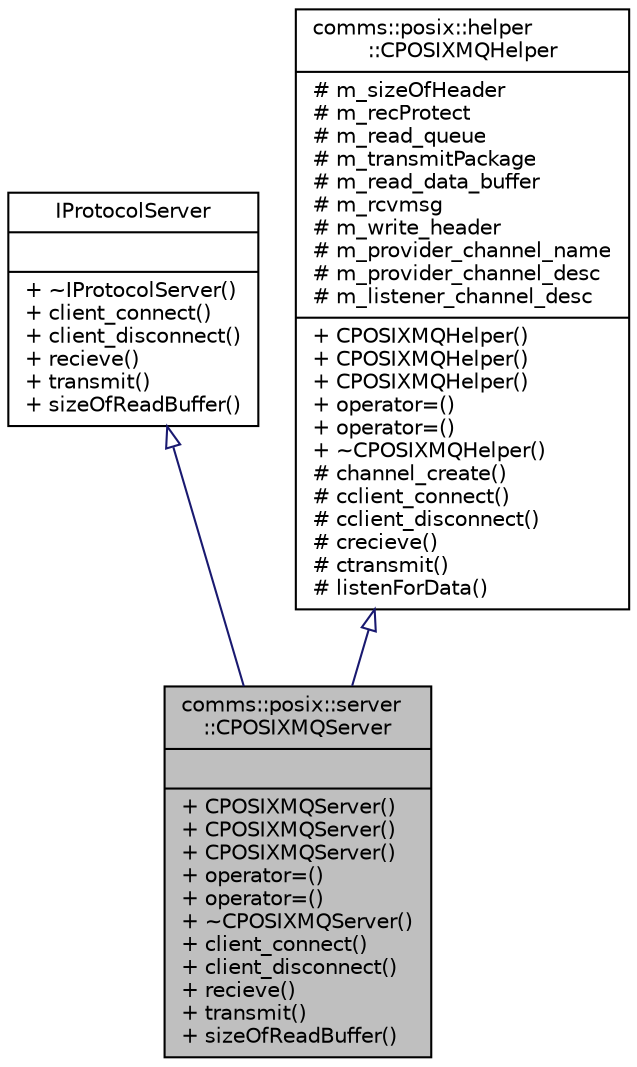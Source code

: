 digraph "comms::posix::server::CPOSIXMQServer"
{
 // LATEX_PDF_SIZE
  edge [fontname="Helvetica",fontsize="10",labelfontname="Helvetica",labelfontsize="10"];
  node [fontname="Helvetica",fontsize="10",shape=record];
  Node1 [label="{comms::posix::server\l::CPOSIXMQServer\n||+ CPOSIXMQServer()\l+ CPOSIXMQServer()\l+ CPOSIXMQServer()\l+ operator=()\l+ operator=()\l+ ~CPOSIXMQServer()\l+ client_connect()\l+ client_disconnect()\l+ recieve()\l+ transmit()\l+ sizeOfReadBuffer()\l}",height=0.2,width=0.4,color="black", fillcolor="grey75", style="filled", fontcolor="black",tooltip=" "];
  Node2 -> Node1 [dir="back",color="midnightblue",fontsize="10",style="solid",arrowtail="onormal",fontname="Helvetica"];
  Node2 [label="{IProtocolServer\n||+ ~IProtocolServer()\l+ client_connect()\l+ client_disconnect()\l+ recieve()\l+ transmit()\l+ sizeOfReadBuffer()\l}",height=0.2,width=0.4,color="black", fillcolor="white", style="filled",URL="$classIProtocolServer.html",tooltip=" "];
  Node3 -> Node1 [dir="back",color="midnightblue",fontsize="10",style="solid",arrowtail="onormal",fontname="Helvetica"];
  Node3 [label="{comms::posix::helper\l::CPOSIXMQHelper\n|# m_sizeOfHeader\l# m_recProtect\l# m_read_queue\l# m_transmitPackage\l# m_read_data_buffer\l# m_rcvmsg\l# m_write_header\l# m_provider_channel_name\l# m_provider_channel_desc\l# m_listener_channel_desc\l|+ CPOSIXMQHelper()\l+ CPOSIXMQHelper()\l+ CPOSIXMQHelper()\l+ operator=()\l+ operator=()\l+ ~CPOSIXMQHelper()\l# channel_create()\l# cclient_connect()\l# cclient_disconnect()\l# crecieve()\l# ctransmit()\l# listenForData()\l}",height=0.2,width=0.4,color="black", fillcolor="white", style="filled",URL="$classcomms_1_1posix_1_1helper_1_1CPOSIXMQHelper.html",tooltip=" "];
}
